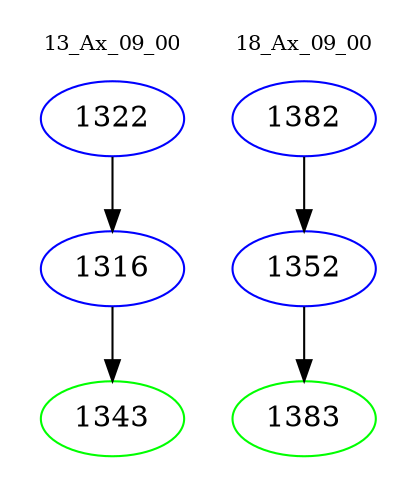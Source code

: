 digraph{
subgraph cluster_0 {
color = white
label = "13_Ax_09_00";
fontsize=10;
T0_1322 [label="1322", color="blue"]
T0_1322 -> T0_1316 [color="black"]
T0_1316 [label="1316", color="blue"]
T0_1316 -> T0_1343 [color="black"]
T0_1343 [label="1343", color="green"]
}
subgraph cluster_1 {
color = white
label = "18_Ax_09_00";
fontsize=10;
T1_1382 [label="1382", color="blue"]
T1_1382 -> T1_1352 [color="black"]
T1_1352 [label="1352", color="blue"]
T1_1352 -> T1_1383 [color="black"]
T1_1383 [label="1383", color="green"]
}
}
